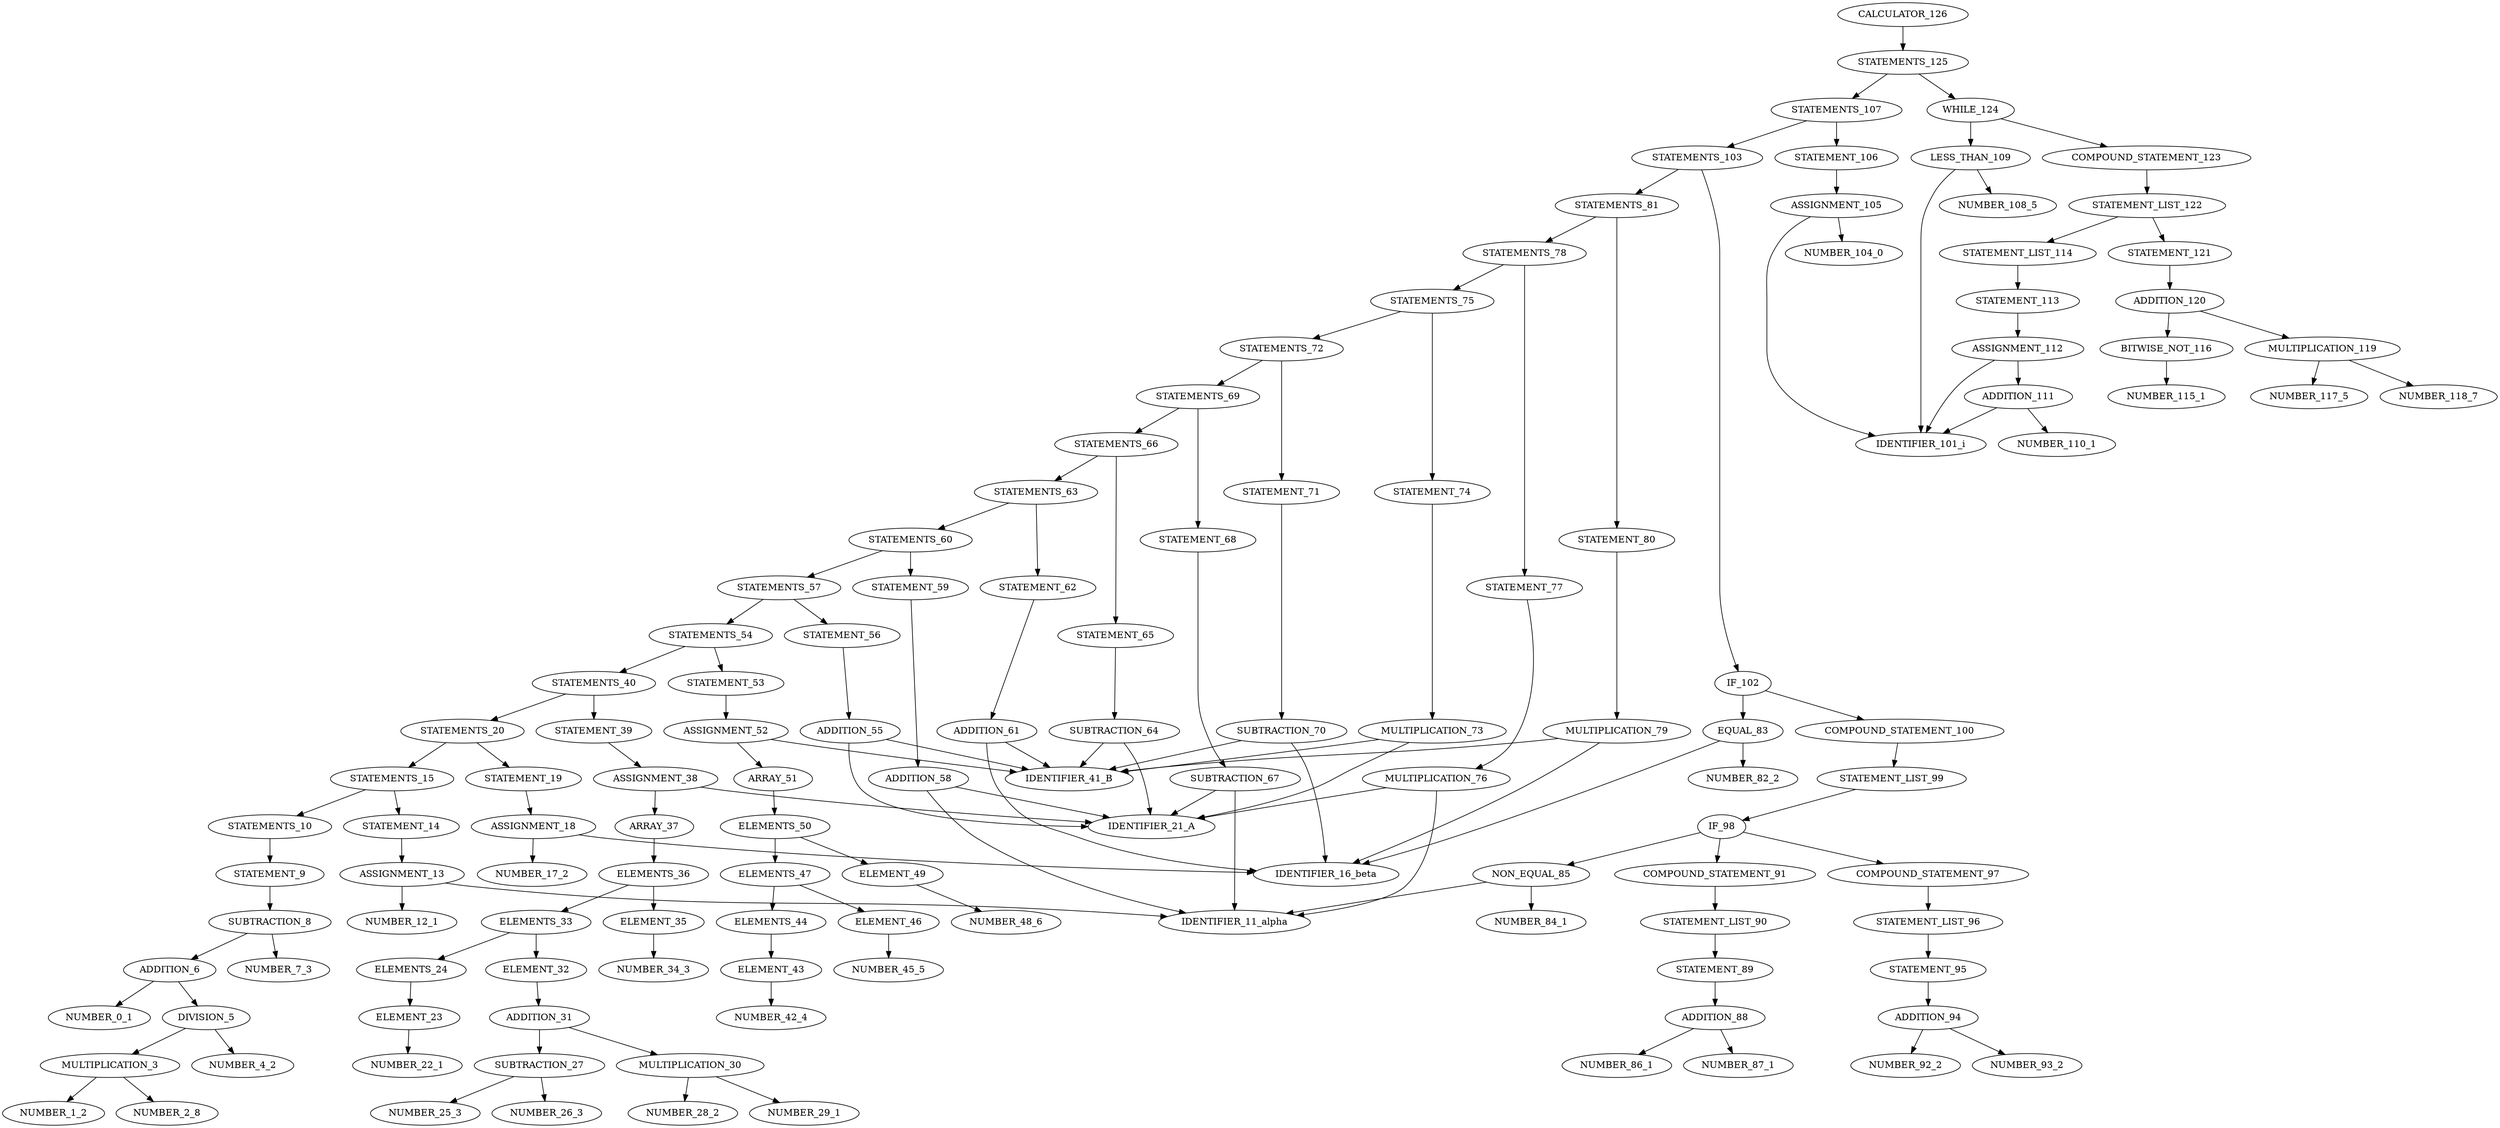 digraph G{ 
"CALCULATOR_126"->"STATEMENTS_125";
"STATEMENTS_125"->"STATEMENTS_107";
"STATEMENTS_107"->"STATEMENTS_103";
"STATEMENTS_103"->"STATEMENTS_81";
"STATEMENTS_81"->"STATEMENTS_78";
"STATEMENTS_78"->"STATEMENTS_75";
"STATEMENTS_75"->"STATEMENTS_72";
"STATEMENTS_72"->"STATEMENTS_69";
"STATEMENTS_69"->"STATEMENTS_66";
"STATEMENTS_66"->"STATEMENTS_63";
"STATEMENTS_63"->"STATEMENTS_60";
"STATEMENTS_60"->"STATEMENTS_57";
"STATEMENTS_57"->"STATEMENTS_54";
"STATEMENTS_54"->"STATEMENTS_40";
"STATEMENTS_40"->"STATEMENTS_20";
"STATEMENTS_20"->"STATEMENTS_15";
"STATEMENTS_15"->"STATEMENTS_10";
"STATEMENTS_10"->"STATEMENT_9";
"STATEMENT_9"->"SUBTRACTION_8";
"SUBTRACTION_8"->"ADDITION_6";
"ADDITION_6"->"NUMBER_0_1";
"ADDITION_6"->"DIVISION_5";
"DIVISION_5"->"MULTIPLICATION_3";
"MULTIPLICATION_3"->"NUMBER_1_2";
"MULTIPLICATION_3"->"NUMBER_2_8";
"DIVISION_5"->"NUMBER_4_2";
"SUBTRACTION_8"->"NUMBER_7_3";
"STATEMENTS_15"->"STATEMENT_14";
"STATEMENT_14"->"ASSIGNMENT_13";
"ASSIGNMENT_13"->"IDENTIFIER_11_alpha";
"ASSIGNMENT_13"->"NUMBER_12_1";
"STATEMENTS_20"->"STATEMENT_19";
"STATEMENT_19"->"ASSIGNMENT_18";
"ASSIGNMENT_18"->"IDENTIFIER_16_beta";
"ASSIGNMENT_18"->"NUMBER_17_2";
"STATEMENTS_40"->"STATEMENT_39";
"STATEMENT_39"->"ASSIGNMENT_38";
"ASSIGNMENT_38"->"IDENTIFIER_21_A";
"ASSIGNMENT_38"->"ARRAY_37";
"ARRAY_37"->"ELEMENTS_36";
"ELEMENTS_36"->"ELEMENTS_33";
"ELEMENTS_33"->"ELEMENTS_24";
"ELEMENTS_24"->"ELEMENT_23";
"ELEMENT_23"->"NUMBER_22_1";
"ELEMENTS_33"->"ELEMENT_32";
"ELEMENT_32"->"ADDITION_31";
"ADDITION_31"->"SUBTRACTION_27";
"SUBTRACTION_27"->"NUMBER_25_3";
"SUBTRACTION_27"->"NUMBER_26_3";
"ADDITION_31"->"MULTIPLICATION_30";
"MULTIPLICATION_30"->"NUMBER_28_2";
"MULTIPLICATION_30"->"NUMBER_29_1";
"ELEMENTS_36"->"ELEMENT_35";
"ELEMENT_35"->"NUMBER_34_3";
"STATEMENTS_54"->"STATEMENT_53";
"STATEMENT_53"->"ASSIGNMENT_52";
"ASSIGNMENT_52"->"IDENTIFIER_41_B";
"ASSIGNMENT_52"->"ARRAY_51";
"ARRAY_51"->"ELEMENTS_50";
"ELEMENTS_50"->"ELEMENTS_47";
"ELEMENTS_47"->"ELEMENTS_44";
"ELEMENTS_44"->"ELEMENT_43";
"ELEMENT_43"->"NUMBER_42_4";
"ELEMENTS_47"->"ELEMENT_46";
"ELEMENT_46"->"NUMBER_45_5";
"ELEMENTS_50"->"ELEMENT_49";
"ELEMENT_49"->"NUMBER_48_6";
"STATEMENTS_57"->"STATEMENT_56";
"STATEMENT_56"->"ADDITION_55";
"ADDITION_55"->"IDENTIFIER_21_A";
"ADDITION_55"->"IDENTIFIER_41_B";
"STATEMENTS_60"->"STATEMENT_59";
"STATEMENT_59"->"ADDITION_58";
"ADDITION_58"->"IDENTIFIER_11_alpha";
"ADDITION_58"->"IDENTIFIER_21_A";
"STATEMENTS_63"->"STATEMENT_62";
"STATEMENT_62"->"ADDITION_61";
"ADDITION_61"->"IDENTIFIER_41_B";
"ADDITION_61"->"IDENTIFIER_16_beta";
"STATEMENTS_66"->"STATEMENT_65";
"STATEMENT_65"->"SUBTRACTION_64";
"SUBTRACTION_64"->"IDENTIFIER_21_A";
"SUBTRACTION_64"->"IDENTIFIER_41_B";
"STATEMENTS_69"->"STATEMENT_68";
"STATEMENT_68"->"SUBTRACTION_67";
"SUBTRACTION_67"->"IDENTIFIER_11_alpha";
"SUBTRACTION_67"->"IDENTIFIER_21_A";
"STATEMENTS_72"->"STATEMENT_71";
"STATEMENT_71"->"SUBTRACTION_70";
"SUBTRACTION_70"->"IDENTIFIER_41_B";
"SUBTRACTION_70"->"IDENTIFIER_16_beta";
"STATEMENTS_75"->"STATEMENT_74";
"STATEMENT_74"->"MULTIPLICATION_73";
"MULTIPLICATION_73"->"IDENTIFIER_21_A";
"MULTIPLICATION_73"->"IDENTIFIER_41_B";
"STATEMENTS_78"->"STATEMENT_77";
"STATEMENT_77"->"MULTIPLICATION_76";
"MULTIPLICATION_76"->"IDENTIFIER_11_alpha";
"MULTIPLICATION_76"->"IDENTIFIER_21_A";
"STATEMENTS_81"->"STATEMENT_80";
"STATEMENT_80"->"MULTIPLICATION_79";
"MULTIPLICATION_79"->"IDENTIFIER_41_B";
"MULTIPLICATION_79"->"IDENTIFIER_16_beta";
"STATEMENTS_103"->"IF_102";
"IF_102"->"EQUAL_83";
"EQUAL_83"->"IDENTIFIER_16_beta";
"EQUAL_83"->"NUMBER_82_2";
"IF_102"->"COMPOUND_STATEMENT_100";
"COMPOUND_STATEMENT_100"->"STATEMENT_LIST_99";
"STATEMENT_LIST_99"->"IF_98";
"IF_98"->"NON_EQUAL_85";
"NON_EQUAL_85"->"IDENTIFIER_11_alpha";
"NON_EQUAL_85"->"NUMBER_84_1";
"IF_98"->"COMPOUND_STATEMENT_91";
"COMPOUND_STATEMENT_91"->"STATEMENT_LIST_90";
"STATEMENT_LIST_90"->"STATEMENT_89";
"STATEMENT_89"->"ADDITION_88";
"ADDITION_88"->"NUMBER_86_1";
"ADDITION_88"->"NUMBER_87_1";
"IF_98"->"COMPOUND_STATEMENT_97";
"COMPOUND_STATEMENT_97"->"STATEMENT_LIST_96";
"STATEMENT_LIST_96"->"STATEMENT_95";
"STATEMENT_95"->"ADDITION_94";
"ADDITION_94"->"NUMBER_92_2";
"ADDITION_94"->"NUMBER_93_2";
"STATEMENTS_107"->"STATEMENT_106";
"STATEMENT_106"->"ASSIGNMENT_105";
"ASSIGNMENT_105"->"IDENTIFIER_101_i";
"ASSIGNMENT_105"->"NUMBER_104_0";
"STATEMENTS_125"->"WHILE_124";
"WHILE_124"->"LESS_THAN_109";
"LESS_THAN_109"->"IDENTIFIER_101_i";
"LESS_THAN_109"->"NUMBER_108_5";
"WHILE_124"->"COMPOUND_STATEMENT_123";
"COMPOUND_STATEMENT_123"->"STATEMENT_LIST_122";
"STATEMENT_LIST_122"->"STATEMENT_LIST_114";
"STATEMENT_LIST_114"->"STATEMENT_113";
"STATEMENT_113"->"ASSIGNMENT_112";
"ASSIGNMENT_112"->"IDENTIFIER_101_i";
"ASSIGNMENT_112"->"ADDITION_111";
"ADDITION_111"->"IDENTIFIER_101_i";
"ADDITION_111"->"NUMBER_110_1";
"STATEMENT_LIST_122"->"STATEMENT_121";
"STATEMENT_121"->"ADDITION_120";
"ADDITION_120"->"BITWISE_NOT_116";
"BITWISE_NOT_116"->"NUMBER_115_1";
"ADDITION_120"->"MULTIPLICATION_119";
"MULTIPLICATION_119"->"NUMBER_117_5";
"MULTIPLICATION_119"->"NUMBER_118_7";
}